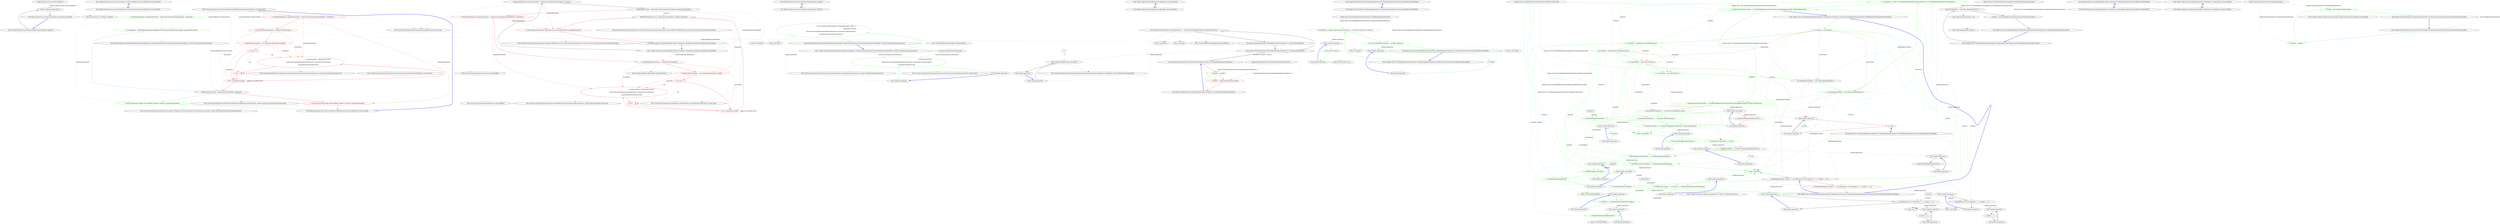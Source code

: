 digraph  {
n24 [label="Ninject.Injection.Linq.ConstructorInjector", span=""];
n0 [cluster="Ninject.Injection.Linq.ConstructorInjector.ConstructorInjector(System.Reflection.ConstructorInfo)", label="Entry Ninject.Injection.Linq.ConstructorInjector.ConstructorInjector(System.Reflection.ConstructorInfo)", span="33-33"];
n1 [cluster="Ninject.Injection.Linq.ConstructorInjector.ConstructorInjector(System.Reflection.ConstructorInfo)", label="Exit Ninject.Injection.Linq.ConstructorInjector.ConstructorInjector(System.Reflection.ConstructorInfo)", span="33-33"];
n2 [cluster="Ninject.Injection.Linq.ConstructorInjector.Invoke(params object[])", label="Entry Ninject.Injection.Linq.ConstructorInjector.Invoke(params object[])", span="40-40"];
n3 [cluster="Ninject.Injection.Linq.ConstructorInjector.Invoke(params object[])", label="return Callback.Invoke(values);", span="42-42"];
n4 [cluster="Ninject.Injection.Linq.ConstructorInjector.Invoke(params object[])", label="Exit Ninject.Injection.Linq.ConstructorInjector.Invoke(params object[])", span="40-40"];
n5 [cluster="System.Func<T, TResult>.Invoke(T)", label="Entry System.Func<T, TResult>.Invoke(T)", span="0-0"];
n6 [cluster="Ninject.Injection.Linq.ConstructorInjector.BuildExpression(System.Reflection.ConstructorInfo)", label="Entry Ninject.Injection.Linq.ConstructorInjector.BuildExpression(System.Reflection.ConstructorInfo)", span="51-51"];
n7 [cluster="Ninject.Injection.Linq.ConstructorInjector.BuildExpression(System.Reflection.ConstructorInfo)", color=red, community=0, label="1: ParameterExpression argumentParameter = Expression.Parameter(typeof(object[]), ''arguments'')", span="53-53"];
n8 [cluster="Ninject.Injection.Linq.ConstructorInjector.BuildExpression(System.Reflection.ConstructorInfo)", color=red, community=0, label="0: ParameterInfo[] parameters = member.GetParameters()", span="55-55"];
n14 [cluster="Ninject.Injection.Linq.ConstructorInjector.BuildExpression(System.Reflection.ConstructorInfo)", label="NewExpression newCall = Expression.New(member, arguments)", span="65-65"];
n17 [cluster="System.Linq.Expressions.Expression.Parameter(System.Type, string)", label="Entry System.Linq.Expressions.Expression.Parameter(System.Type, string)", span="0-0"];
n12 [cluster="Ninject.Injection.Linq.ConstructorInjector.BuildExpression(System.Reflection.ConstructorInfo)", color=red, community=1, label="0: arguments[idx] = Expression.Convert(\r\n					Expression.ArrayIndex(argumentParameter, Expression.Constant(idx)),\r\n					parameters[idx].ParameterType)", span="60-62"];
n15 [cluster="Ninject.Injection.Linq.ConstructorInjector.BuildExpression(System.Reflection.ConstructorInfo)", color=red, community=0, label="0: return Expression.Lambda<Func<object[], object>>(newCall, argumentParameter);", span="67-67"];
n9 [cluster="Ninject.Injection.Linq.ConstructorInjector.BuildExpression(System.Reflection.ConstructorInfo)", color=red, community=0, label="1: Expression[] arguments = new Expression[parameters.Length]", span="56-56"];
n18 [cluster="System.Reflection.MethodBase.GetParameters()", label="Entry System.Reflection.MethodBase.GetParameters()", span="0-0"];
n11 [cluster="Ninject.Injection.Linq.ConstructorInjector.BuildExpression(System.Reflection.ConstructorInfo)", color=red, community=0, label="0: idx < parameters.Length", span="58-58"];
n10 [cluster="Ninject.Injection.Linq.ConstructorInjector.BuildExpression(System.Reflection.ConstructorInfo)", color=red, community=0, label="1: int idx = 0", span="58-58"];
n13 [cluster="Ninject.Injection.Linq.ConstructorInjector.BuildExpression(System.Reflection.ConstructorInfo)", color=red, community=0, label="1: idx++", span="58-58"];
n19 [cluster="System.Linq.Expressions.Expression.Constant(object)", label="Entry System.Linq.Expressions.Expression.Constant(object)", span="0-0"];
n20 [cluster="System.Linq.Expressions.Expression.ArrayIndex(System.Linq.Expressions.Expression, System.Linq.Expressions.Expression)", label="Entry System.Linq.Expressions.Expression.ArrayIndex(System.Linq.Expressions.Expression, System.Linq.Expressions.Expression)", span="0-0"];
n21 [cluster="System.Linq.Expressions.Expression.Convert(System.Linq.Expressions.Expression, System.Type)", label="Entry System.Linq.Expressions.Expression.Convert(System.Linq.Expressions.Expression, System.Type)", span="0-0"];
n22 [cluster="System.Linq.Expressions.Expression.New(System.Reflection.ConstructorInfo, params System.Linq.Expressions.Expression[])", label="Entry System.Linq.Expressions.Expression.New(System.Reflection.ConstructorInfo, params System.Linq.Expressions.Expression[])", span="0-0"];
n16 [cluster="Ninject.Injection.Linq.ConstructorInjector.BuildExpression(System.Reflection.ConstructorInfo)", label="Exit Ninject.Injection.Linq.ConstructorInjector.BuildExpression(System.Reflection.ConstructorInfo)", span="51-51"];
n23 [cluster="System.Linq.Expressions.Expression.Lambda<TDelegate>(System.Linq.Expressions.Expression, params System.Linq.Expressions.ParameterExpression[])", label="Entry System.Linq.Expressions.Expression.Lambda<TDelegate>(System.Linq.Expressions.Expression, params System.Linq.Expressions.ParameterExpression[])", span="0-0"];
d7 [cluster="Ninject.Injection.Linq.ConstructorInjector.BuildExpression(System.Reflection.ConstructorInfo)", color=green, community=0, label="1: ParameterExpression argumentsParameter = Expression.Parameter(typeof(object[]), ''arguments'')", span="54-54"];
d8 [cluster="Ninject.Injection.Linq.ConstructorInjector.BuildExpression(System.Reflection.ConstructorInfo)", color=green, community=0, label="1: var arguments = MethodInjectionExpressionHelper.CreateParameterExpressions(member, argumentsParameter)", span="55-55"];
d10 [cluster="Ninject.Injection.Linq.ConstructorInjector.BuildExpression(System.Reflection.ConstructorInfo)", color=green, community=0, label="0: return Expression.Lambda<Func<object[], object>>(newCall, argumentsParameter);", span="59-59"];
d13 [cluster="Ninject.Injection.Linq.MethodInjectionExpressionHelper.CreateParameterExpressions(System.Reflection.MethodBase, System.Linq.Expressions.Expression)", label="Entry Ninject.Injection.Linq.MethodInjectionExpressionHelper.CreateParameterExpressions(System.Reflection.MethodBase, System.Linq.Expressions.Expression)", span="27-27"];
m0_0 [cluster="Ninject.Injection.IConstructorInjector.Invoke(params object[])", file="IConstructorInjector.cs", label="Entry Ninject.Injection.IConstructorInjector.Invoke(params object[])", span="32-32"];
m0_1 [cluster="Ninject.Injection.IConstructorInjector.Invoke(params object[])", file="IConstructorInjector.cs", label="Exit Ninject.Injection.IConstructorInjector.Invoke(params object[])", span="32-32"];
m1_0 [cluster="Ninject.Injection.IMethodInjector.Invoke(object, params object[])", file="IMethodInjector.cs", label="Entry Ninject.Injection.IMethodInjector.Invoke(object, params object[])", span="33-33"];
m1_1 [cluster="Ninject.Injection.IMethodInjector.Invoke(object, params object[])", file="IMethodInjector.cs", label="Exit Ninject.Injection.IMethodInjector.Invoke(object, params object[])", span="33-33"];
m2_0 [cluster="Ninject.Planning.Directives.MethodInjectionDirective.MethodInjectionDirective(System.Reflection.MethodInfo)", file="MethodInjectionDirective.cs", label="Entry Ninject.Planning.Directives.MethodInjectionDirective.MethodInjectionDirective(System.Reflection.MethodInfo)", span="32-32"];
m2_1 [cluster="Ninject.Planning.Directives.MethodInjectionDirective.MethodInjectionDirective(System.Reflection.MethodInfo)", file="MethodInjectionDirective.cs", label="Exit Ninject.Planning.Directives.MethodInjectionDirective.MethodInjectionDirective(System.Reflection.MethodInfo)", span="32-32"];
m3_13 [cluster="Ninject.Planning.Targets.ParameterTarget.ParameterTarget(System.Reflection.MethodBase, System.Reflection.ParameterInfo)", file="MethodInjectionDirectiveBase.cs", label="Entry Ninject.Planning.Targets.ParameterTarget.ParameterTarget(System.Reflection.MethodBase, System.Reflection.ParameterInfo)", span="49-49"];
m3_4 [cluster="Ninject.Planning.Directives.MethodInjectionDirectiveBase<T>.GetParameterTargets(T)", file="MethodInjectionDirectiveBase.cs", label="Entry Ninject.Planning.Directives.MethodInjectionDirectiveBase<T>.GetParameterTargets(T)", span="57-57"];
m3_5 [cluster="Ninject.Planning.Directives.MethodInjectionDirectiveBase<T>.GetParameterTargets(T)", file="MethodInjectionDirectiveBase.cs", label="return method.GetParameters().Select(parameter => new ParameterTarget(method, parameter)).ToArray();", span="59-59"];
m3_6 [cluster="Ninject.Planning.Directives.MethodInjectionDirectiveBase<T>.GetParameterTargets(T)", file="MethodInjectionDirectiveBase.cs", label="Exit Ninject.Planning.Directives.MethodInjectionDirectiveBase<T>.GetParameterTargets(T)", span="57-57"];
m3_0 [cluster="Ninject.Planning.Directives.MethodInjectionDirectiveBase<T>.MethodInjectionDirectiveBase(T)", file="MethodInjectionDirectiveBase.cs", label="Entry Ninject.Planning.Directives.MethodInjectionDirectiveBase<T>.MethodInjectionDirectiveBase(T)", span="46-46"];
m3_1 [cluster="Ninject.Planning.Directives.MethodInjectionDirectiveBase<T>.MethodInjectionDirectiveBase(T)", color=green, community=0, file="MethodInjectionDirectiveBase.cs", label="1: Member = method", span="57-57"];
m3_2 [cluster="Ninject.Planning.Directives.MethodInjectionDirectiveBase<T>.MethodInjectionDirectiveBase(T)", color=red, community=0, file="MethodInjectionDirectiveBase.cs", label="1: Targets = GetParameterTargets(member)", span="49-49"];
m3_3 [cluster="Ninject.Planning.Directives.MethodInjectionDirectiveBase<T>.MethodInjectionDirectiveBase(T)", file="MethodInjectionDirectiveBase.cs", label="Exit Ninject.Planning.Directives.MethodInjectionDirectiveBase<T>.MethodInjectionDirectiveBase(T)", span="46-46"];
m3_10 [cluster="lambda expression", file="MethodInjectionDirectiveBase.cs", label="Entry lambda expression", span="59-59"];
m3_11 [cluster="lambda expression", file="MethodInjectionDirectiveBase.cs", label="new ParameterTarget(method, parameter)", span="59-59"];
m3_12 [cluster="lambda expression", file="MethodInjectionDirectiveBase.cs", label="Exit lambda expression", span="59-59"];
m3_9 [cluster="Unk.ToArray", file="MethodInjectionDirectiveBase.cs", label="Entry Unk.ToArray", span=""];
m3_8 [cluster="Unk.Select", file="MethodInjectionDirectiveBase.cs", label="Entry Unk.Select", span=""];
m3_14 [file="MethodInjectionDirectiveBase.cs", label="Ninject.Planning.Directives.MethodInjectionDirectiveBase<T>", span=""];
m3_15 [file="MethodInjectionDirectiveBase.cs", label=T, span=""];
m4_0 [cluster="Ninject.Injection.Linq.MethodInjectionExpressionHelper.CreateParameterExpressions(System.Reflection.MethodBase, System.Linq.Expressions.Expression)", file="MethodInjectionExpressionHelper.cs", label="Entry Ninject.Injection.Linq.MethodInjectionExpressionHelper.CreateParameterExpressions(System.Reflection.MethodBase, System.Linq.Expressions.Expression)", span="27-27"];
m4_1 [cluster="Ninject.Injection.Linq.MethodInjectionExpressionHelper.CreateParameterExpressions(System.Reflection.MethodBase, System.Linq.Expressions.Expression)", color=green, community=1, file="MethodInjectionExpressionHelper.cs", label="0: return method.GetParameters().Select((parameter, index) =>\r\n				Expression.Convert(\r\n					Expression.ArrayIndex(argumentArrayExpression, Expression.Constant(index)),\r\n					parameter.ParameterType)).ToArray();", span="29-32"];
m4_2 [cluster="Ninject.Injection.Linq.MethodInjectionExpressionHelper.CreateParameterExpressions(System.Reflection.MethodBase, System.Linq.Expressions.Expression)", file="MethodInjectionExpressionHelper.cs", label="Exit Ninject.Injection.Linq.MethodInjectionExpressionHelper.CreateParameterExpressions(System.Reflection.MethodBase, System.Linq.Expressions.Expression)", span="27-27"];
m4_3 [cluster="System.Reflection.MethodBase.GetParameters()", file="MethodInjectionExpressionHelper.cs", label="Entry System.Reflection.MethodBase.GetParameters()", span="0-0"];
m4_11 [cluster="System.Linq.Expressions.Expression.Convert(System.Linq.Expressions.Expression, System.Type)", file="MethodInjectionExpressionHelper.cs", label="Entry System.Linq.Expressions.Expression.Convert(System.Linq.Expressions.Expression, System.Type)", span="0-0"];
m4_6 [cluster="lambda expression", file="MethodInjectionExpressionHelper.cs", label="Entry lambda expression", span="29-32"];
m4_7 [cluster="lambda expression", color=green, community=1, file="MethodInjectionExpressionHelper.cs", label="1: Expression.Convert(\r\n					Expression.ArrayIndex(argumentArrayExpression, Expression.Constant(index)),\r\n					parameter.ParameterType)", span="30-32"];
m4_8 [cluster="lambda expression", file="MethodInjectionExpressionHelper.cs", label="Exit lambda expression", span="29-32"];
m4_5 [cluster="Unk.ToArray", file="MethodInjectionExpressionHelper.cs", label="Entry Unk.ToArray", span=""];
m4_10 [cluster="System.Linq.Expressions.Expression.ArrayIndex(System.Linq.Expressions.Expression, System.Linq.Expressions.Expression)", file="MethodInjectionExpressionHelper.cs", label="Entry System.Linq.Expressions.Expression.ArrayIndex(System.Linq.Expressions.Expression, System.Linq.Expressions.Expression)", span="0-0"];
m4_4 [cluster="Unk.Select", file="MethodInjectionExpressionHelper.cs", label="Entry Unk.Select", span=""];
m4_12 [file="MethodInjectionExpressionHelper.cs", label="System.Linq.Expressions.Expression", span=""];
m5_33 [cluster="lambda expression", file="MethodInjectionStrategyTests.cs", label="Entry lambda expression", span="39-39"];
m5_18 [cluster="Ninject.Tests.Unit.MethodInjectionStrategyTests.WhenActivateIsCalled.CreatesAndInvokesMethodInjectorsAsDescribedByMethodInjectionDirectivesInPlan()", color=green, community=0, file="MethodInjectionStrategyTests.cs", label="1: contextMock.SetupGet(x => x.Instance).Returns(instance)", span="48-48"];
m5_17 [cluster="Ninject.Tests.Unit.MethodInjectionStrategyTests.WhenActivateIsCalled.CreatesAndInvokesMethodInjectorsAsDescribedByMethodInjectionDirectivesInPlan()", color=green, community=0, file="MethodInjectionStrategyTests.cs", label="1: contextMock.SetupGet(x => x.Plan).Returns(planMock.Object)", span="47-47"];
m5_6 [cluster="Ninject.Tests.Unit.MethodInjectionStrategyTests.WhenActivateIsCalled.CreatesAndInvokesMethodInjectorsAsDescribedByMethodInjectionDirectivesInPlan()", file="MethodInjectionStrategyTests.cs", label="Entry Ninject.Tests.Unit.MethodInjectionStrategyTests.WhenActivateIsCalled.CreatesAndInvokesMethodInjectorsAsDescribedByMethodInjectionDirectivesInPlan()", span="30-30"];
m5_7 [cluster="Ninject.Tests.Unit.MethodInjectionStrategyTests.WhenActivateIsCalled.CreatesAndInvokesMethodInjectorsAsDescribedByMethodInjectionDirectivesInPlan()", color=green, community=0, file="MethodInjectionStrategyTests.cs", label="1: var instance = new Dummy()", span="32-32"];
m5_8 [cluster="Ninject.Tests.Unit.MethodInjectionStrategyTests.WhenActivateIsCalled.CreatesAndInvokesMethodInjectorsAsDescribedByMethodInjectionDirectivesInPlan()", color=green, community=0, file="MethodInjectionStrategyTests.cs", label="1: var method1 = typeof(Dummy).GetMethod(''Foo'')", span="34-34"];
m5_10 [cluster="Ninject.Tests.Unit.MethodInjectionStrategyTests.WhenActivateIsCalled.CreatesAndInvokesMethodInjectorsAsDescribedByMethodInjectionDirectivesInPlan()", color=green, community=0, file="MethodInjectionStrategyTests.cs", label="1: var contextMock = new Mock<IContext>()", span="37-37"];
m5_12 [cluster="Ninject.Tests.Unit.MethodInjectionStrategyTests.WhenActivateIsCalled.CreatesAndInvokesMethodInjectorsAsDescribedByMethodInjectionDirectivesInPlan()", file="MethodInjectionStrategyTests.cs", label="var methodInjectorMock1 = new Mock<IMethodInjector>()", span="39-39"];
m5_13 [cluster="Ninject.Tests.Unit.MethodInjectionStrategyTests.WhenActivateIsCalled.CreatesAndInvokesMethodInjectorsAsDescribedByMethodInjectionDirectivesInPlan()", color=green, community=0, file="MethodInjectionStrategyTests.cs", label="1: var methodInjectorMock2 = new Mock<IMethodInjector>()", span="40-40"];
m5_9 [cluster="Ninject.Tests.Unit.MethodInjectionStrategyTests.WhenActivateIsCalled.CreatesAndInvokesMethodInjectorsAsDescribedByMethodInjectionDirectivesInPlan()", color=green, community=0, file="MethodInjectionStrategyTests.cs", label="1: var method2 = typeof(Dummy).GetMethod(''Bar'')", span="35-35"];
m5_11 [cluster="Ninject.Tests.Unit.MethodInjectionStrategyTests.WhenActivateIsCalled.CreatesAndInvokesMethodInjectorsAsDescribedByMethodInjectionDirectivesInPlan()", color=green, community=0, file="MethodInjectionStrategyTests.cs", label="1: var planMock = new Mock<IPlan>()", span="38-38"];
m5_14 [cluster="Ninject.Tests.Unit.MethodInjectionStrategyTests.WhenActivateIsCalled.CreatesAndInvokesMethodInjectorsAsDescribedByMethodInjectionDirectivesInPlan()", color=green, community=0, file="MethodInjectionStrategyTests.cs", label="1: var directives = new[] { new FakeMethodInjectionDirective(method1), new FakeMethodInjectionDirective(method2) }", span="42-42"];
m5_15 [cluster="Ninject.Tests.Unit.MethodInjectionStrategyTests.WhenActivateIsCalled.CreatesAndInvokesMethodInjectorsAsDescribedByMethodInjectionDirectivesInPlan()", color=green, community=0, file="MethodInjectionStrategyTests.cs", label="1: injectorFactoryMock.Setup(x => x.GetMethodInjector(method1)).Returns(methodInjectorMock1.Object).AtMostOnce()", span="44-44"];
m5_29 [cluster="lambda expression", file="MethodInjectionStrategyTests.cs", label="Entry lambda expression", span="35-35"];
m5_16 [cluster="Ninject.Tests.Unit.MethodInjectionStrategyTests.WhenActivateIsCalled.CreatesAndInvokesMethodInjectorsAsDescribedByMethodInjectionDirectivesInPlan()", color=green, community=0, file="MethodInjectionStrategyTests.cs", label="1: injectorFactoryMock.Setup(x => x.GetMethodInjector(method2)).Returns(methodInjectorMock2.Object).AtMostOnce()", span="45-45"];
m5_4 [cluster="Mock<IInjectorFactory>.cstr", file="MethodInjectionStrategyTests.cs", label="Entry Mock<IInjectorFactory>.cstr", span=""];
m5_30 [cluster="lambda expression", color=red, community=0, file="MethodInjectionStrategyTests.cs", label="1: x.GetAll<MethodInjectionDirective>()", span="35-35"];
m5_24 [cluster="Ninject.Tests.Unit.MethodInjectionStrategyTests.WhenActivateIsCalled.CreatesAndInvokesMethodInjectorsAsDescribedByMethodInjectionDirectivesInPlan()", color=green, community=0, file="MethodInjectionStrategyTests.cs", label="1: injectorFactoryMock.Verify(x => x.GetMethodInjector(method2))", span="57-57"];
m5_34 [cluster="lambda expression", color=red, community=0, file="MethodInjectionStrategyTests.cs", label="0: x.Plan", span="39-39"];
m5_95 [cluster="Ninject.Tests.Unit.MethodInjectionStrategyTests.FakeMethodInjectionDirective.FakeMethodInjectionDirective(System.Reflection.MethodInfo)", file="MethodInjectionStrategyTests.cs", label="Exit Ninject.Tests.Unit.MethodInjectionStrategyTests.FakeMethodInjectionDirective.FakeMethodInjectionDirective(System.Reflection.MethodInfo)", span="68-68"];
m5_32 [cluster="Unk.>", file="MethodInjectionStrategyTests.cs", label="Entry Unk.>", span=""];
m5_42 [cluster="System.Collections.Generic.IEnumerable<T>.Map<T>(System.Action<T>)", file="MethodInjectionStrategyTests.cs", label="Entry System.Collections.Generic.IEnumerable<T>.Map<T>(System.Action<T>)", span="7-7"];
m5_102 [cluster="Unk.ToArray", file="MethodInjectionStrategyTests.cs", label="Entry Unk.ToArray", span=""];
m5_21 [cluster="Ninject.Tests.Unit.MethodInjectionStrategyTests.WhenActivateIsCalled.CreatesAndInvokesMethodInjectorsAsDescribedByMethodInjectionDirectivesInPlan()", color=green, community=0, file="MethodInjectionStrategyTests.cs", label="1: contextMock.VerifyGet(x => x.Plan)", span="54-54"];
m5_23 [cluster="Ninject.Tests.Unit.MethodInjectionStrategyTests.WhenActivateIsCalled.CreatesAndInvokesMethodInjectorsAsDescribedByMethodInjectionDirectivesInPlan()", color=green, community=0, file="MethodInjectionStrategyTests.cs", label="1: injectorFactoryMock.Verify(x => x.GetMethodInjector(method1))", span="56-56"];
m5_5 [cluster="MethodInjectionStrategy.cstr", file="MethodInjectionStrategyTests.cs", label="Entry MethodInjectionStrategy.cstr", span=""];
m5_22 [cluster="Ninject.Tests.Unit.MethodInjectionStrategyTests.WhenActivateIsCalled.CreatesAndInvokesMethodInjectorsAsDescribedByMethodInjectionDirectivesInPlan()", file="MethodInjectionStrategyTests.cs", label="planMock.Verify(x => x.GetAll<MethodInjectionDirective>())", span="55-55"];
m5_19 [cluster="Ninject.Tests.Unit.MethodInjectionStrategyTests.WhenActivateIsCalled.CreatesAndInvokesMethodInjectorsAsDescribedByMethodInjectionDirectivesInPlan()", color=green, community=0, file="MethodInjectionStrategyTests.cs", label="1: planMock.Setup(x => x.GetAll<MethodInjectionDirective>()).Returns(directives)", span="50-50"];
m5_85 [cluster="Unk.Invoke", file="MethodInjectionStrategyTests.cs", label="Entry Unk.Invoke", span=""];
m5_92 [cluster="lambda expression", file="MethodInjectionStrategyTests.cs", label="Entry lambda expression", span="60-60"];
m5_26 [cluster="Ninject.Tests.Unit.MethodInjectionStrategyTests.WhenActivateIsCalled.CreatesAndInvokesMethodInjectorsAsDescribedByMethodInjectionDirectivesInPlan()", file="MethodInjectionStrategyTests.cs", label="methodInjectorMock1.Verify(x => x.Invoke(instance, It.Is<object[]>(a => a.Length == 2)))", span="59-59"];
m5_36 [cluster="lambda expression", file="MethodInjectionStrategyTests.cs", label="Entry lambda expression", span="40-40"];
m5_27 [cluster="Ninject.Tests.Unit.MethodInjectionStrategyTests.WhenActivateIsCalled.CreatesAndInvokesMethodInjectorsAsDescribedByMethodInjectionDirectivesInPlan()", color=red, community=0, file="MethodInjectionStrategyTests.cs", label="1: methodInjectorMock2.Verify(x => x.Invoke(instance, It.Is<object[]>(a => a.Length == 1)))", span="60-60"];
m5_28 [cluster="Ninject.Tests.Unit.MethodInjectionStrategyTests.WhenActivateIsCalled.CreatesAndInvokesMethodInjectorsAsDescribedByMethodInjectionDirectivesInPlan()", file="MethodInjectionStrategyTests.cs", label="Exit Ninject.Tests.Unit.MethodInjectionStrategyTests.WhenActivateIsCalled.CreatesAndInvokesMethodInjectorsAsDescribedByMethodInjectionDirectivesInPlan()", span="30-30"];
m5_31 [cluster="lambda expression", file="MethodInjectionStrategyTests.cs", label="Exit lambda expression", span="35-35"];
m5_35 [cluster="lambda expression", file="MethodInjectionStrategyTests.cs", label="Exit lambda expression", span="39-39"];
m5_37 [cluster="lambda expression", file="MethodInjectionStrategyTests.cs", label="x.GetAll<MethodInjectionDirective>()", span="40-40"];
m5_38 [cluster="lambda expression", file="MethodInjectionStrategyTests.cs", label="Exit lambda expression", span="40-40"];
m5_83 [cluster="lambda expression", file="MethodInjectionStrategyTests.cs", label="x.Invoke(instance, It.Is<object[]>(a => a.Length == 2))", span="59-59"];
m5_90 [cluster="lambda expression", file="MethodInjectionStrategyTests.cs", label="x.Invoke(instance, It.Is<object[]>(a => a.Length == 1))", span="60-60"];
m5_44 [cluster="lambda expression", color=green, community=0, file="MethodInjectionStrategyTests.cs", label="1: x.GetMethodInjector(method1)", span="44-44"];
m5_67 [cluster="lambda expression", color=green, community=0, file="MethodInjectionStrategyTests.cs", label="1: x.GetMethodInjector(method1)", span="56-56"];
m5_53 [cluster="lambda expression", file="MethodInjectionStrategyTests.cs", label="Entry lambda expression", span="48-48"];
m5_48 [cluster="lambda expression", color=green, community=0, file="MethodInjectionStrategyTests.cs", label="1: x.GetMethodInjector(method2)", span="45-45"];
m5_70 [cluster="lambda expression", color=green, community=0, file="MethodInjectionStrategyTests.cs", label="1: x.GetMethodInjector(method2)", span="57-57"];
m5_66 [cluster="lambda expression", file="MethodInjectionStrategyTests.cs", label="Entry lambda expression", span="56-56"];
m5_68 [cluster="lambda expression", file="MethodInjectionStrategyTests.cs", label="Exit lambda expression", span="56-56"];
m5_73 [cluster="lambda expression", color=green, community=0, file="MethodInjectionStrategyTests.cs", label="1: d.TargetMocks.Map(m => m.Verify(x => x.ResolveWithin(contextMock.Object)))", span="58-58"];
m5_76 [cluster="lambda expression", color=green, community=0, file="MethodInjectionStrategyTests.cs", label="1: m.Verify(x => x.ResolveWithin(contextMock.Object))", span="58-58"];
m5_79 [cluster="lambda expression", color=green, community=0, file="MethodInjectionStrategyTests.cs", label="1: x.ResolveWithin(contextMock.Object)", span="58-58"];
m5_69 [cluster="lambda expression", file="MethodInjectionStrategyTests.cs", label="Entry lambda expression", span="57-57"];
m5_71 [cluster="lambda expression", file="MethodInjectionStrategyTests.cs", label="Exit lambda expression", span="57-57"];
m5_60 [cluster="lambda expression", file="MethodInjectionStrategyTests.cs", label="Entry lambda expression", span="54-54"];
m5_72 [cluster="lambda expression", file="MethodInjectionStrategyTests.cs", label="Entry lambda expression", span="58-58"];
m5_74 [cluster="lambda expression", file="MethodInjectionStrategyTests.cs", label="Exit lambda expression", span="58-58"];
m5_75 [cluster="lambda expression", file="MethodInjectionStrategyTests.cs", label="Entry lambda expression", span="58-58"];
m5_77 [cluster="lambda expression", file="MethodInjectionStrategyTests.cs", label="Exit lambda expression", span="58-58"];
m5_78 [cluster="lambda expression", file="MethodInjectionStrategyTests.cs", label="Entry lambda expression", span="58-58"];
m5_80 [cluster="lambda expression", file="MethodInjectionStrategyTests.cs", label="Exit lambda expression", span="58-58"];
m5_56 [cluster="lambda expression", file="MethodInjectionStrategyTests.cs", label="Entry lambda expression", span="50-50"];
m5_51 [cluster="lambda expression", color=green, community=0, file="MethodInjectionStrategyTests.cs", label="0: x.Plan", span="47-47"];
m5_54 [cluster="lambda expression", color=green, community=0, file="MethodInjectionStrategyTests.cs", label="1: x.Instance", span="48-48"];
m5_55 [cluster="lambda expression", file="MethodInjectionStrategyTests.cs", label="Exit lambda expression", span="48-48"];
m5_57 [cluster="lambda expression", color=green, community=0, file="MethodInjectionStrategyTests.cs", label="1: x.GetAll<MethodInjectionDirective>()", span="50-50"];
m5_58 [cluster="lambda expression", file="MethodInjectionStrategyTests.cs", label="Exit lambda expression", span="50-50"];
m5_61 [cluster="lambda expression", color=green, community=0, file="MethodInjectionStrategyTests.cs", label="0: x.Plan", span="54-54"];
m5_62 [cluster="lambda expression", file="MethodInjectionStrategyTests.cs", label="Exit lambda expression", span="54-54"];
m5_103 [cluster="lambda expression", file="MethodInjectionStrategyTests.cs", label="Entry lambda expression", span="72-72"];
m5_107 [cluster="lambda expression", file="MethodInjectionStrategyTests.cs", label="Entry lambda expression", span="73-73"];
m5_104 [cluster="lambda expression", color=green, community=0, file="MethodInjectionStrategyTests.cs", label="1: new Mock<ITarget>()", span="72-72"];
m5_105 [cluster="lambda expression", file="MethodInjectionStrategyTests.cs", label="Exit lambda expression", span="72-72"];
m5_108 [cluster="lambda expression", color=green, community=0, file="MethodInjectionStrategyTests.cs", label="0: m.Object", span="73-73"];
m5_109 [cluster="lambda expression", file="MethodInjectionStrategyTests.cs", label="Exit lambda expression", span="73-73"];
m5_82 [cluster="lambda expression", file="MethodInjectionStrategyTests.cs", label="Entry lambda expression", span="59-59"];
m5_84 [cluster="lambda expression", file="MethodInjectionStrategyTests.cs", label="Exit lambda expression", span="59-59"];
m5_86 [cluster="lambda expression", file="MethodInjectionStrategyTests.cs", label="Entry lambda expression", span="59-59"];
m5_89 [cluster="lambda expression", file="MethodInjectionStrategyTests.cs", label="Entry lambda expression", span="60-60"];
m5_91 [cluster="lambda expression", file="MethodInjectionStrategyTests.cs", label="Exit lambda expression", span="60-60"];
m5_88 [cluster="lambda expression", file="MethodInjectionStrategyTests.cs", label="Exit lambda expression", span="59-59"];
m5_87 [cluster="lambda expression", file="MethodInjectionStrategyTests.cs", label="a.Length == 2", span="59-59"];
m5_93 [cluster="lambda expression", file="MethodInjectionStrategyTests.cs", label="a.Length == 1", span="60-60"];
m5_94 [cluster="lambda expression", file="MethodInjectionStrategyTests.cs", label="Exit lambda expression", span="60-60"];
m5_101 [cluster="Unk.Select", file="MethodInjectionStrategyTests.cs", label="Entry Unk.Select", span=""];
m5_25 [cluster="Unk.Verify", color=green, community=0, file="MethodInjectionStrategyTests.cs", label="1: Entry Unk.Verify", span=""];
m5_20 [cluster="Unk.Returns", color=green, community=0, file="MethodInjectionStrategyTests.cs", label="1: Entry Unk.Returns", span=""];
m5_106 [cluster="Mock<ITarget>.cstr", file="MethodInjectionStrategyTests.cs", label="Entry Mock<ITarget>.cstr", span=""];
m5_96 [cluster="Ninject.Tests.Unit.MethodInjectionStrategyTests.FakeMethodInjectionDirective.GetParameterTargets(System.Reflection.MethodInfo)", file="MethodInjectionStrategyTests.cs", label="Entry Ninject.Tests.Unit.MethodInjectionStrategyTests.FakeMethodInjectionDirective.GetParameterTargets(System.Reflection.MethodInfo)", span="70-70"];
m5_97 [cluster="Ninject.Tests.Unit.MethodInjectionStrategyTests.FakeMethodInjectionDirective.GetParameterTargets(System.Reflection.MethodInfo)", color=green, community=0, file="MethodInjectionStrategyTests.cs", label="0: TargetMocks = method.GetParameters().Select(p => new Mock<ITarget>()).ToArray()", span="72-72"];
m5_98 [cluster="Ninject.Tests.Unit.MethodInjectionStrategyTests.FakeMethodInjectionDirective.GetParameterTargets(System.Reflection.MethodInfo)", color=green, community=0, file="MethodInjectionStrategyTests.cs", label="0: return TargetMocks.Select(m => m.Object).ToArray();", span="73-73"];
m5_99 [cluster="Ninject.Tests.Unit.MethodInjectionStrategyTests.FakeMethodInjectionDirective.GetParameterTargets(System.Reflection.MethodInfo)", file="MethodInjectionStrategyTests.cs", label="Exit Ninject.Tests.Unit.MethodInjectionStrategyTests.FakeMethodInjectionDirective.GetParameterTargets(System.Reflection.MethodInfo)", span="70-70"];
m5_81 [cluster="Unk.ResolveWithin", file="MethodInjectionStrategyTests.cs", label="Entry Unk.ResolveWithin", span=""];
m5_0 [cluster="Ninject.Tests.Unit.MethodInjectionStrategyTests.MethodInjectionStrategyContext.MethodInjectionStrategyContext()", file="MethodInjectionStrategyTests.cs", label="Entry Ninject.Tests.Unit.MethodInjectionStrategyTests.MethodInjectionStrategyContext.MethodInjectionStrategyContext()", span="17-17"];
m5_1 [cluster="Ninject.Tests.Unit.MethodInjectionStrategyTests.MethodInjectionStrategyContext.MethodInjectionStrategyContext()", file="MethodInjectionStrategyTests.cs", label="injectorFactoryMock = new Mock<IInjectorFactory>()", span="19-19"];
m5_2 [cluster="Ninject.Tests.Unit.MethodInjectionStrategyTests.MethodInjectionStrategyContext.MethodInjectionStrategyContext()", file="MethodInjectionStrategyTests.cs", label="strategy = new MethodInjectionStrategy(injectorFactoryMock.Object)", span="20-20"];
m5_3 [cluster="Ninject.Tests.Unit.MethodInjectionStrategyTests.MethodInjectionStrategyContext.MethodInjectionStrategyContext()", file="MethodInjectionStrategyTests.cs", label="Exit Ninject.Tests.Unit.MethodInjectionStrategyTests.MethodInjectionStrategyContext.MethodInjectionStrategyContext()", span="17-17"];
m5_46 [cluster="Unk.GetMethodInjector", file="MethodInjectionStrategyTests.cs", label="Entry Unk.GetMethodInjector", span=""];
m5_39 [file="MethodInjectionStrategyTests.cs", label="Ninject.Tests.Unit.MethodInjectionStrategyTests.MethodInjectionStrategyContext", span=""];
m5_40 [file="MethodInjectionStrategyTests.cs", label="Ninject.Tests.Unit.MethodInjectionStrategyTests.WhenActivateIsCalled", span=""];
m5_116 [file="MethodInjectionStrategyTests.cs", label=method1, span=""];
m5_117 [file="MethodInjectionStrategyTests.cs", label=method2, span=""];
m5_118 [file="MethodInjectionStrategyTests.cs", label=contextMock, span=""];
m5_120 [file="MethodInjectionStrategyTests.cs", label="Ninject.Tests.Unit.MethodInjectionStrategyTests.FakeMethodInjectionDirective", span=""];
m5_119 [file="MethodInjectionStrategyTests.cs", label=instance, span=""];
m6_4 [cluster="Ninject.Injection.Linq.MethodInjectorBase<TDelegate>.BuildExpression(System.Reflection.MethodInfo)", file="MethodInjectorBase.cs", label="Entry Ninject.Injection.Linq.MethodInjectorBase<TDelegate>.BuildExpression(System.Reflection.MethodInfo)", span="50-50"];
m6_5 [cluster="Ninject.Injection.Linq.MethodInjectorBase<TDelegate>.BuildExpression(System.Reflection.MethodInfo)", file="MethodInjectorBase.cs", label="ParameterExpression instanceParameter = Expression.Parameter(typeof(object), ''instance'')", span="52-52"];
m6_6 [cluster="Ninject.Injection.Linq.MethodInjectorBase<TDelegate>.BuildExpression(System.Reflection.MethodInfo)", file="MethodInjectorBase.cs", label="Expression instance = Expression.Convert(instanceParameter, member.DeclaringType)", span="53-53"];
m6_8 [cluster="Ninject.Injection.Linq.MethodInjectorBase<TDelegate>.BuildExpression(System.Reflection.MethodInfo)", color=red, community=0, file="MethodInjectorBase.cs", label="0: ParameterInfo[] parameters = member.GetParameters()", span="57-57"];
m6_14 [cluster="Ninject.Injection.Linq.MethodInjectorBase<TDelegate>.BuildExpression(System.Reflection.MethodInfo)", file="MethodInjectorBase.cs", label="MethodCallExpression call = Expression.Call(instance, member, arguments)", span="67-67"];
m6_15 [cluster="Ninject.Injection.Linq.MethodInjectorBase<TDelegate>.BuildExpression(System.Reflection.MethodInfo)", color=red, community=0, file="MethodInjectorBase.cs", label="0: return Expression.Lambda<TDelegate>(call, instanceParameter, argumentParameter);", span="69-69"];
m6_7 [cluster="Ninject.Injection.Linq.MethodInjectorBase<TDelegate>.BuildExpression(System.Reflection.MethodInfo)", color=red, community=0, file="MethodInjectorBase.cs", label="0: ParameterExpression argumentParameter = Expression.Parameter(typeof(object[]), ''arguments'')", span="55-55"];
m6_12 [cluster="Ninject.Injection.Linq.MethodInjectorBase<TDelegate>.BuildExpression(System.Reflection.MethodInfo)", color=red, community=1, file="MethodInjectorBase.cs", label="0: arguments[idx] = Expression.Convert(\r\n					Expression.ArrayIndex(argumentParameter, Expression.Constant(idx)),\r\n					parameters[idx].ParameterType)", span="62-64"];
m6_9 [cluster="Ninject.Injection.Linq.MethodInjectorBase<TDelegate>.BuildExpression(System.Reflection.MethodInfo)", color=red, community=0, file="MethodInjectorBase.cs", label="0: Expression[] arguments = new Expression[parameters.Length]", span="58-58"];
m6_11 [cluster="Ninject.Injection.Linq.MethodInjectorBase<TDelegate>.BuildExpression(System.Reflection.MethodInfo)", color=red, community=0, file="MethodInjectorBase.cs", label="0: idx < parameters.Length", span="60-60"];
m6_10 [cluster="Ninject.Injection.Linq.MethodInjectorBase<TDelegate>.BuildExpression(System.Reflection.MethodInfo)", color=red, community=0, file="MethodInjectorBase.cs", label="0: int idx = 0", span="60-60"];
m6_13 [cluster="Ninject.Injection.Linq.MethodInjectorBase<TDelegate>.BuildExpression(System.Reflection.MethodInfo)", color=red, community=0, file="MethodInjectorBase.cs", label="0: idx++", span="60-60"];
m6_16 [cluster="Ninject.Injection.Linq.MethodInjectorBase<TDelegate>.BuildExpression(System.Reflection.MethodInfo)", file="MethodInjectorBase.cs", label="Exit Ninject.Injection.Linq.MethodInjectorBase<TDelegate>.BuildExpression(System.Reflection.MethodInfo)", span="50-50"];
m6_0 [cluster="Ninject.Injection.Linq.MethodInjectorBase<TDelegate>.MethodInjectorBase(System.Reflection.MethodInfo)", file="MethodInjectorBase.cs", label="Entry Ninject.Injection.Linq.MethodInjectorBase<TDelegate>.MethodInjectorBase(System.Reflection.MethodInfo)", span="34-34"];
m6_1 [cluster="Ninject.Injection.Linq.MethodInjectorBase<TDelegate>.MethodInjectorBase(System.Reflection.MethodInfo)", file="MethodInjectorBase.cs", label="Exit Ninject.Injection.Linq.MethodInjectorBase<TDelegate>.MethodInjectorBase(System.Reflection.MethodInfo)", span="34-34"];
m6_23 [cluster="System.Linq.Expressions.Expression.Lambda<TDelegate>(System.Linq.Expressions.Expression, params System.Linq.Expressions.ParameterExpression[])", file="MethodInjectorBase.cs", label="Entry System.Linq.Expressions.Expression.Lambda<TDelegate>(System.Linq.Expressions.Expression, params System.Linq.Expressions.ParameterExpression[])", span="0-0"];
m6_20 [cluster="System.Linq.Expressions.Expression.Constant(object)", file="MethodInjectorBase.cs", label="Entry System.Linq.Expressions.Expression.Constant(object)", span="0-0"];
m6_22 [cluster="System.Linq.Expressions.Expression.Call(System.Linq.Expressions.Expression, System.Reflection.MethodInfo, params System.Linq.Expressions.Expression[])", file="MethodInjectorBase.cs", label="Entry System.Linq.Expressions.Expression.Call(System.Linq.Expressions.Expression, System.Reflection.MethodInfo, params System.Linq.Expressions.Expression[])", span="0-0"];
m6_19 [cluster="System.Reflection.MethodBase.GetParameters()", file="MethodInjectorBase.cs", label="Entry System.Reflection.MethodBase.GetParameters()", span="0-0"];
m6_18 [cluster="System.Linq.Expressions.Expression.Convert(System.Linq.Expressions.Expression, System.Type)", file="MethodInjectorBase.cs", label="Entry System.Linq.Expressions.Expression.Convert(System.Linq.Expressions.Expression, System.Type)", span="0-0"];
m6_21 [cluster="System.Linq.Expressions.Expression.ArrayIndex(System.Linq.Expressions.Expression, System.Linq.Expressions.Expression)", file="MethodInjectorBase.cs", label="Entry System.Linq.Expressions.Expression.ArrayIndex(System.Linq.Expressions.Expression, System.Linq.Expressions.Expression)", span="0-0"];
m6_2 [cluster="Ninject.Injection.Linq.MethodInjectorBase<TDelegate>.Invoke(object, params object[])", file="MethodInjectorBase.cs", label="Entry Ninject.Injection.Linq.MethodInjectorBase<TDelegate>.Invoke(object, params object[])", span="42-42"];
m6_3 [cluster="Ninject.Injection.Linq.MethodInjectorBase<TDelegate>.Invoke(object, params object[])", file="MethodInjectorBase.cs", label="Exit Ninject.Injection.Linq.MethodInjectorBase<TDelegate>.Invoke(object, params object[])", span="42-42"];
m8_4 [cluster="Ninject.Planning.Targets.PropertyTarget.PropertyTarget(System.Reflection.PropertyInfo)", file="PropertyInjectionDirective.cs", label="Entry Ninject.Planning.Targets.PropertyTarget.PropertyTarget(System.Reflection.PropertyInfo)", span="48-48"];
m8_0 [cluster="Ninject.Planning.Directives.PropertyInjectionDirective.PropertyInjectionDirective(System.Reflection.PropertyInfo)", file="PropertyInjectionDirective.cs", label="Entry Ninject.Planning.Directives.PropertyInjectionDirective.PropertyInjectionDirective(System.Reflection.PropertyInfo)", span="43-43"];
m8_1 [cluster="Ninject.Planning.Directives.PropertyInjectionDirective.PropertyInjectionDirective(System.Reflection.PropertyInfo)", color=green, community=0, file="PropertyInjectionDirective.cs", label="0: Member = member", span="45-45"];
m8_2 [cluster="Ninject.Planning.Directives.PropertyInjectionDirective.PropertyInjectionDirective(System.Reflection.PropertyInfo)", color=green, community=0, file="PropertyInjectionDirective.cs", label="0: Target = new PropertyTarget(member)", span="46-46"];
m8_3 [cluster="Ninject.Planning.Directives.PropertyInjectionDirective.PropertyInjectionDirective(System.Reflection.PropertyInfo)", file="PropertyInjectionDirective.cs", label="Exit Ninject.Planning.Directives.PropertyInjectionDirective.PropertyInjectionDirective(System.Reflection.PropertyInfo)", span="43-43"];
m8_5 [file="PropertyInjectionDirective.cs", label="Ninject.Planning.Directives.PropertyInjectionDirective", span=""];
n24 -> n3  [color=darkseagreen4, key=1, label="Ninject.Injection.Linq.ConstructorInjector", style=dashed];
n0 -> n1  [key=0, style=solid];
n1 -> n0  [color=blue, key=0, style=bold];
n2 -> n3  [key=0, style=solid];
n3 -> n4  [key=0, style=solid];
n3 -> n5  [key=2, style=dotted];
n4 -> n2  [color=blue, key=0, style=bold];
n6 -> n7  [color=red, key=0, style=solid];
n6 -> n8  [color=red, key=1, label="System.Reflection.ConstructorInfo", style=dashed];
n6 -> n14  [color=darkseagreen4, key=1, label="System.Reflection.ConstructorInfo", style=dashed];
n6 -> d7  [color=green, key=0, style=solid];
n6 -> d8  [color=green, key=1, label="System.Reflection.ConstructorInfo", style=dashed];
n7 -> n8  [color=red, key=0, style=solid];
n7 -> n17  [color=red, key=2, style=dotted];
n7 -> n12  [color=red, key=1, label=argumentParameter, style=dashed];
n7 -> n15  [color=red, key=1, label=argumentParameter, style=dashed];
n8 -> n9  [color=red, key=0, style=solid];
n8 -> n18  [color=red, key=2, style=dotted];
n8 -> n11  [color=red, key=1, label=parameters, style=dashed];
n8 -> n12  [color=red, key=1, label=parameters, style=dashed];
n14 -> n15  [color=red, key=0, style=solid];
n14 -> n22  [key=2, style=dotted];
n14 -> d10  [color=green, key=0, style=solid];
n12 -> n13  [color=red, key=0, style=solid];
n12 -> n19  [color=red, key=2, style=dotted];
n12 -> n20  [color=red, key=2, style=dotted];
n12 -> n21  [color=red, key=2, style=dotted];
n15 -> n16  [color=red, key=0, style=solid];
n15 -> n23  [color=red, key=2, style=dotted];
n9 -> n10  [color=red, key=0, style=solid];
n9 -> n12  [color=red, key=1, label=arguments, style=dashed];
n9 -> n14  [color=red, key=1, label=arguments, style=dashed];
n11 -> n12  [color=red, key=0, style=solid];
n11 -> n14  [color=red, key=0, style=solid];
n11 -> n11  [color=red, key=3, label="Local variable int idx", style=bold];
n10 -> n11  [color=red, key=0, style=solid];
n10 -> n12  [color=red, key=1, label=idx, style=dashed];
n10 -> n13  [color=red, key=1, label=idx, style=dashed];
n13 -> n11  [color=red, key=0, style=solid];
n13 -> n13  [color=red, key=1, label=idx, style=dashed];
n16 -> n6  [color=blue, key=0, style=bold];
d7 -> d8  [color=green, key=0, style=solid];
d7 -> n17  [color=green, key=2, style=dotted];
d7 -> d10  [color=green, key=1, label=argumentsParameter, style=dashed];
d8 -> n14  [color=green, key=0, style=solid];
d8 -> d13  [color=green, key=2, style=dotted];
d10 -> n16  [color=green, key=0, style=solid];
d10 -> n23  [color=green, key=2, style=dotted];
m0_0 -> m0_1  [key=0, style=solid];
m0_1 -> m0_0  [color=blue, key=0, style=bold];
m1_0 -> m1_1  [key=0, style=solid];
m1_1 -> m1_0  [color=blue, key=0, style=bold];
m2_0 -> m2_1  [key=0, style=solid];
m2_1 -> m2_0  [color=blue, key=0, style=bold];
m3_4 -> m3_5  [key=0, style=solid];
m3_4 -> m3_11  [color=darkseagreen4, key=1, label=T, style=dashed];
m3_4 -> m3_0  [color=darkorchid, key=3, label="Parameter variable T method", style=bold];
m3_5 -> m3_6  [key=0, style=solid];
m3_5 -> n18  [key=2, style=dotted];
m3_5 -> m3_8  [key=2, style=dotted];
m3_5 -> m3_9  [key=2, style=dotted];
m3_5 -> m3_10  [color=darkseagreen4, key=1, label="lambda expression", style=dashed];
m3_6 -> m3_4  [color=blue, key=0, style=bold];
m3_0 -> m3_1  [color=red, key=0, style=solid];
m3_0 -> m3_2  [color=red, key=1, label=T, style=dashed];
m3_1 -> m3_2  [color=red, key=0, style=solid];
m3_1 -> m3_3  [color=green, key=0, style=solid];
m3_2 -> m3_3  [color=red, key=0, style=solid];
m3_2 -> m3_4  [color=red, key=2, style=dotted];
m3_3 -> m3_0  [color=blue, key=0, style=bold];
m3_10 -> m3_11  [key=0, style=solid];
m3_11 -> m3_12  [key=0, style=solid];
m3_11 -> m3_13  [key=2, style=dotted];
m3_12 -> m3_10  [color=blue, key=0, style=bold];
m3_14 -> m3_1  [color=green, key=1, label="Ninject.Planning.Directives.MethodInjectionDirectiveBase<T>", style=dashed];
m3_14 -> m3_2  [color=red, key=1, label="Ninject.Planning.Directives.MethodInjectionDirectiveBase<T>", style=dashed];
m3_15 -> m3_11  [color=darkseagreen4, key=1, label=T, style=dashed];
m4_0 -> m4_1  [color=green, key=0, style=solid];
m4_0 -> m4_7  [color=green, key=1, label="System.Linq.Expressions.Expression", style=dashed];
m4_1 -> m4_2  [color=green, key=0, style=solid];
m4_1 -> m4_3  [color=green, key=2, style=dotted];
m4_1 -> m4_4  [color=green, key=2, style=dotted];
m4_1 -> m4_5  [color=green, key=2, style=dotted];
m4_1 -> m4_6  [color=green, key=1, label="lambda expression", style=dashed];
m4_2 -> m4_0  [color=blue, key=0, style=bold];
m4_6 -> m4_7  [color=green, key=0, style=solid];
m4_7 -> m4_8  [color=green, key=0, style=solid];
m4_7 -> n19  [color=green, key=2, style=dotted];
m4_7 -> m4_10  [color=green, key=2, style=dotted];
m4_7 -> m4_11  [color=green, key=2, style=dotted];
m4_8 -> m4_6  [color=blue, key=0, style=bold];
m4_12 -> m4_7  [color=green, key=1, label="System.Linq.Expressions.Expression", style=dashed];
m5_33 -> m5_34  [color=red, key=0, style=solid];
m5_33 -> m5_51  [color=green, key=0, style=solid];
m5_18 -> m5_19  [color=green, key=0, style=solid];
m5_18 -> m5_20  [color=green, key=2, style=dotted];
m5_18 -> m5_53  [color=green, key=1, label="lambda expression", style=dashed];
m5_17 -> m5_18  [color=green, key=0, style=solid];
m5_17 -> m5_19  [color=green, key=2, style=dotted];
m5_17 -> m5_20  [color=green, key=2, style=dotted];
m5_17 -> m5_33  [color=green, key=1, label="lambda expression", style=dashed];
m5_6 -> m5_7  [color=green, key=0, style=solid];
m5_7 -> m5_8  [color=green, key=0, style=solid];
m5_7 -> m5_16  [color=red, key=2, style=dotted];
m5_7 -> m5_10  [color=red, key=1, label=contextMock, style=dashed];
m5_7 -> m5_12  [color=red, key=1, label=contextMock, style=dashed];
m5_7 -> m5_13  [color=red, key=1, label=contextMock, style=dashed];
m5_7 -> m5_29  [color=green, key=2, style=dotted];
m5_7 -> m5_18  [color=green, key=1, label=instance, style=dashed];
m5_7 -> m5_26  [color=green, key=1, label=instance, style=dashed];
m5_7 -> m5_83  [color=green, key=1, label=instance, style=dashed];
m5_7 -> m5_27  [color=green, key=1, label=instance, style=dashed];
m5_7 -> m5_90  [color=green, key=1, label=instance, style=dashed];
m5_8 -> m5_9  [color=green, key=0, style=solid];
m5_8 -> m5_17  [color=red, key=2, style=dotted];
m5_8 -> m5_10  [color=red, key=1, label=planMock, style=dashed];
m5_8 -> m5_11  [color=red, key=1, label=planMock, style=dashed];
m5_8 -> m5_14  [color=green, key=1, label=method1, style=dashed];
m5_8 -> m5_30  [color=green, key=2, style=dotted];
m5_8 -> m5_15  [color=green, key=1, label=method1, style=dashed];
m5_8 -> m5_44  [color=green, key=1, label=method1, style=dashed];
m5_8 -> m5_23  [color=green, key=1, label=method1, style=dashed];
m5_8 -> m5_67  [color=green, key=1, label=method1, style=dashed];
m5_10 -> m5_11  [color=green, key=0, style=solid];
m5_10 -> m5_19  [color=red, key=2, style=dotted];
m5_10 -> m5_20  [color=red, key=2, style=dotted];
m5_10 -> m5_21  [color=red, key=2, style=dotted];
m5_10 -> m5_26  [color=red, key=1, label="lambda expression", style=dashed];
m5_10 -> m5_18  [color=green, key=1, label=contextMock, style=dashed];
m5_10 -> m5_16  [color=green, key=2, style=dotted];
m5_10 -> m5_17  [color=green, key=1, label=contextMock, style=dashed];
m5_10 -> m5_25  [color=green, key=1, label=contextMock, style=dashed];
m5_10 -> m5_73  [color=green, key=1, label=contextMock, style=dashed];
m5_10 -> m5_76  [color=green, key=1, label=contextMock, style=dashed];
m5_10 -> m5_79  [color=green, key=1, label=contextMock, style=dashed];
m5_12 -> m5_13  [color=green, key=0, style=solid];
m5_12 -> m5_23  [key=2, style=dotted];
m5_12 -> m5_15  [color=green, key=1, label=methodInjectorMock1, style=dashed];
m5_12 -> m5_26  [color=darkseagreen4, key=1, label=methodInjectorMock1, style=dashed];
m5_12 -> m5_33  [key=2, style=dotted];
m5_13 -> m5_14  [color=green, key=0, style=solid];
m5_13 -> m5_24  [color=red, key=2, style=dotted];
m5_13 -> m5_33  [color=red, key=1, label="lambda expression", style=dashed];
m5_13 -> m5_16  [color=green, key=1, label=methodInjectorMock2, style=dashed];
m5_13 -> m5_27  [color=green, key=1, label=methodInjectorMock2, style=dashed];
m5_9 -> m5_10  [color=green, key=0, style=solid];
m5_9 -> m5_18  [color=red, key=2, style=dotted];
m5_9 -> m5_11  [color=red, key=1, label=directives, style=dashed];
m5_9 -> m5_30  [color=green, key=2, style=dotted];
m5_9 -> m5_14  [color=green, key=1, label=method2, style=dashed];
m5_9 -> m5_16  [color=green, key=1, label=method2, style=dashed];
m5_9 -> m5_48  [color=green, key=1, label=method2, style=dashed];
m5_9 -> m5_24  [color=green, key=1, label=method2, style=dashed];
m5_9 -> m5_70  [color=green, key=1, label=method2, style=dashed];
m5_11 -> m5_12  [color=green, key=0, style=solid];
m5_11 -> m5_22  [color=red, key=2, style=dotted];
m5_11 -> m5_20  [color=red, key=2, style=dotted];
m5_11 -> m5_21  [color=red, key=2, style=dotted];
m5_11 -> m5_29  [color=red, key=1, label="lambda expression", style=dashed];
m5_11 -> m5_17  [color=green, key=2, style=dotted];
m5_11 -> m5_19  [color=green, key=1, label=planMock, style=dashed];
m5_14 -> m5_15  [color=green, key=0, style=solid];
m5_14 -> m5_25  [key=2, style=dotted];
m5_14 -> m5_36  [color=darkseagreen4, key=1, label="lambda expression", style=dashed];
m5_14 -> m5_34  [color=green, key=2, style=dotted];
m5_14 -> m5_19  [color=green, key=1, label=directives, style=dashed];
m5_15 -> m5_6  [color=blue, key=0, style=bold];
m5_15 -> m5_16  [color=green, key=0, style=solid];
m5_15 -> m5_22  [color=green, key=2, style=dotted];
m5_15 -> m5_20  [color=green, key=2, style=dotted];
m5_15 -> m5_21  [color=green, key=2, style=dotted];
m5_15 -> m5_26  [color=green, key=1, label="lambda expression", style=dashed];
m5_29 -> m5_30  [color=red, key=0, style=solid];
m5_29 -> m5_48  [color=green, key=0, style=solid];
m5_16 -> m5_17  [color=green, key=0, style=solid];
m5_16 -> m5_22  [color=green, key=2, style=dotted];
m5_16 -> m5_20  [color=green, key=2, style=dotted];
m5_16 -> m5_21  [color=green, key=2, style=dotted];
m5_16 -> m5_29  [color=green, key=1, label="lambda expression", style=dashed];
m5_30 -> m5_31  [color=red, key=0, style=solid];
m5_30 -> m5_32  [color=red, key=2, style=dotted];
m5_24 -> m5_25  [color=green, key=0, style=solid];
m5_24 -> m5_69  [color=green, key=1, label="lambda expression", style=dashed];
m5_34 -> m5_95  [key=0, style=solid];
m5_34 -> m5_35  [color=red, key=0, style=solid];
m5_95 -> m5_34  [color=blue, key=0, style=bold];
m5_21 -> m5_22  [color=green, key=0, style=solid];
m5_21 -> m5_24  [color=green, key=2, style=dotted];
m5_21 -> m5_60  [color=green, key=1, label="lambda expression", style=dashed];
m5_23 -> m5_24  [color=green, key=0, style=solid];
m5_23 -> m5_25  [color=green, key=2, style=dotted];
m5_23 -> m5_66  [color=green, key=1, label="lambda expression", style=dashed];
m5_22 -> m5_23  [color=green, key=0, style=solid];
m5_22 -> m5_25  [key=2, style=dotted];
m5_22 -> m5_36  [color=darkseagreen4, key=1, label="lambda expression", style=dashed];
m5_19 -> m5_20  [color=green, key=0, style=solid];
m5_19 -> m5_22  [color=green, key=2, style=dotted];
m5_19 -> m5_56  [color=green, key=1, label="lambda expression", style=dashed];
m5_92 -> m5_93  [key=0, style=solid];
m5_26 -> m5_27  [color=red, key=0, style=solid];
m5_26 -> m5_44  [color=green, key=0, style=solid];
m5_26 -> m5_25  [key=2, style=dotted];
m5_26 -> m5_82  [color=darkseagreen4, key=1, label="lambda expression", style=dashed];
m5_36 -> m5_37  [key=0, style=solid];
m5_27 -> m5_28  [color=red, key=0, style=solid];
m5_27 -> m5_25  [key=2, style=dotted];
m5_27 -> m5_89  [color=darkseagreen4, key=1, label="lambda expression", style=dashed];
m5_28 -> m5_26  [color=blue, key=0, style=bold];
m5_28 -> m5_6  [color=blue, key=0, style=bold];
m5_31 -> m5_29  [color=blue, key=0, style=bold];
m5_35 -> m5_33  [color=blue, key=0, style=bold];
m5_37 -> m5_38  [key=0, style=solid];
m5_37 -> m5_32  [key=2, style=dotted];
m5_38 -> m5_36  [color=blue, key=0, style=bold];
m5_83 -> m5_84  [key=0, style=solid];
m5_83 -> m5_32  [key=2, style=dotted];
m5_83 -> m5_85  [key=2, style=dotted];
m5_83 -> m5_86  [color=darkseagreen4, key=1, label="lambda expression", style=dashed];
m5_90 -> m5_91  [key=0, style=solid];
m5_90 -> m5_32  [key=2, style=dotted];
m5_90 -> m5_85  [key=2, style=dotted];
m5_90 -> m5_92  [color=darkseagreen4, key=1, label="lambda expression", style=dashed];
m5_44 -> m5_28  [color=green, key=0, style=solid];
m5_44 -> m5_46  [color=green, key=2, style=dotted];
m5_67 -> m5_68  [color=green, key=0, style=solid];
m5_67 -> m5_46  [color=green, key=2, style=dotted];
m5_53 -> m5_54  [color=green, key=0, style=solid];
m5_48 -> m5_31  [color=green, key=0, style=solid];
m5_48 -> m5_46  [color=green, key=2, style=dotted];
m5_70 -> m5_71  [color=green, key=0, style=solid];
m5_70 -> m5_46  [color=green, key=2, style=dotted];
m5_66 -> m5_67  [color=green, key=0, style=solid];
m5_68 -> m5_66  [color=blue, key=0, style=bold];
m5_73 -> m5_74  [color=green, key=0, style=solid];
m5_73 -> m5_42  [color=green, key=2, style=dotted];
m5_73 -> m5_75  [color=green, key=1, label="lambda expression", style=dashed];
m5_76 -> m5_77  [color=green, key=0, style=solid];
m5_76 -> m5_25  [color=green, key=2, style=dotted];
m5_76 -> m5_78  [color=green, key=1, label="lambda expression", style=dashed];
m5_79 -> m5_80  [color=green, key=0, style=solid];
m5_79 -> m5_81  [color=green, key=2, style=dotted];
m5_69 -> m5_70  [color=green, key=0, style=solid];
m5_71 -> m5_69  [color=blue, key=0, style=bold];
m5_60 -> m5_61  [color=green, key=0, style=solid];
m5_72 -> m5_73  [color=green, key=0, style=solid];
m5_74 -> m5_72  [color=blue, key=0, style=bold];
m5_75 -> m5_76  [color=green, key=0, style=solid];
m5_77 -> m5_75  [color=blue, key=0, style=bold];
m5_78 -> m5_79  [color=green, key=0, style=solid];
m5_80 -> m5_78  [color=blue, key=0, style=bold];
m5_56 -> m5_57  [color=green, key=0, style=solid];
m5_51 -> m5_35  [color=green, key=0, style=solid];
m5_54 -> m5_55  [color=green, key=0, style=solid];
m5_55 -> m5_53  [color=blue, key=0, style=bold];
m5_57 -> m5_58  [color=green, key=0, style=solid];
m5_57 -> m5_32  [color=green, key=2, style=dotted];
m5_58 -> m5_56  [color=blue, key=0, style=bold];
m5_61 -> m5_62  [color=green, key=0, style=solid];
m5_62 -> m5_60  [color=blue, key=0, style=bold];
m5_103 -> m5_104  [color=green, key=0, style=solid];
m5_107 -> m5_108  [color=green, key=0, style=solid];
m5_104 -> m5_105  [color=green, key=0, style=solid];
m5_104 -> m5_106  [color=green, key=2, style=dotted];
m5_105 -> m5_103  [color=blue, key=0, style=bold];
m5_108 -> m5_109  [color=green, key=0, style=solid];
m5_109 -> m5_107  [color=blue, key=0, style=bold];
m5_82 -> m5_83  [key=0, style=solid];
m5_84 -> m5_82  [color=blue, key=0, style=bold];
m5_86 -> m5_87  [key=0, style=solid];
m5_89 -> m5_90  [key=0, style=solid];
m5_91 -> m5_89  [color=blue, key=0, style=bold];
m5_88 -> m5_86  [color=blue, key=0, style=bold];
m5_87 -> m5_88  [key=0, style=solid];
m5_93 -> m5_94  [key=0, style=solid];
m5_94 -> m5_92  [color=blue, key=0, style=bold];
m5_25 -> m5_26  [color=green, key=0, style=solid];
m5_25 -> m5_42  [color=green, key=2, style=dotted];
m5_25 -> m5_72  [color=green, key=1, label="lambda expression", style=dashed];
m5_20 -> m5_21  [color=green, key=0, style=solid];
m5_20 -> m5_23  [color=green, key=2, style=dotted];
m5_96 -> m5_97  [color=green, key=0, style=solid];
m5_97 -> m5_98  [color=green, key=0, style=solid];
m5_97 -> n18  [color=green, key=2, style=dotted];
m5_97 -> m5_101  [color=green, key=2, style=dotted];
m5_97 -> m5_102  [color=green, key=2, style=dotted];
m5_97 -> m5_103  [color=green, key=1, label="lambda expression", style=dashed];
m5_98 -> m5_99  [color=green, key=0, style=solid];
m5_98 -> m5_101  [color=green, key=2, style=dotted];
m5_98 -> m5_102  [color=green, key=2, style=dotted];
m5_98 -> m5_107  [color=green, key=1, label="lambda expression", style=dashed];
m5_99 -> m5_96  [color=blue, key=0, style=bold];
m5_0 -> m5_1  [key=0, style=solid];
m5_1 -> m5_2  [key=0, style=solid];
m5_1 -> m5_4  [key=2, style=dotted];
m5_2 -> m5_3  [key=0, style=solid];
m5_2 -> m5_5  [key=2, style=dotted];
m5_3 -> m5_0  [color=blue, key=0, style=bold];
m5_39 -> m5_1  [color=darkseagreen4, key=1, label="Ninject.Tests.Unit.MethodInjectionStrategyTests.MethodInjectionStrategyContext", style=dashed];
m5_39 -> m5_2  [color=darkseagreen4, key=1, label="Ninject.Tests.Unit.MethodInjectionStrategyTests.MethodInjectionStrategyContext", style=dashed];
m5_40 -> m5_12  [color=darkseagreen4, key=1, label="Ninject.Tests.Unit.MethodInjectionStrategyTests.WhenActivateIsCalled", style=dashed];
m5_40 -> m5_15  [color=green, key=1, label="Ninject.Tests.Unit.MethodInjectionStrategyTests.WhenActivateIsCalled", style=dashed];
m5_40 -> m5_23  [color=green, key=1, label="Ninject.Tests.Unit.MethodInjectionStrategyTests.WhenActivateIsCalled", style=dashed];
m5_40 -> m5_16  [color=green, key=1, label="Ninject.Tests.Unit.MethodInjectionStrategyTests.WhenActivateIsCalled", style=dashed];
m5_40 -> m5_24  [color=green, key=1, label="Ninject.Tests.Unit.MethodInjectionStrategyTests.WhenActivateIsCalled", style=dashed];
m5_40 -> m5_20  [color=green, key=1, label="Ninject.Tests.Unit.MethodInjectionStrategyTests.WhenActivateIsCalled", style=dashed];
m5_116 -> m5_44  [color=green, key=1, label=method1, style=dashed];
m5_116 -> m5_67  [color=green, key=1, label=method1, style=dashed];
m5_117 -> m5_48  [color=green, key=1, label=method2, style=dashed];
m5_117 -> m5_70  [color=green, key=1, label=method2, style=dashed];
m5_118 -> m5_73  [color=green, key=1, label=contextMock, style=dashed];
m5_118 -> m5_76  [color=green, key=1, label=contextMock, style=dashed];
m5_118 -> m5_79  [color=green, key=1, label=contextMock, style=dashed];
m5_120 -> m5_97  [color=green, key=1, label="Ninject.Tests.Unit.MethodInjectionStrategyTests.FakeMethodInjectionDirective", style=dashed];
m5_120 -> m5_98  [color=green, key=1, label="Ninject.Tests.Unit.MethodInjectionStrategyTests.FakeMethodInjectionDirective", style=dashed];
m5_119 -> m5_83  [color=darkseagreen4, key=1, label=instance, style=dashed];
m5_119 -> m5_90  [color=darkseagreen4, key=1, label=instance, style=dashed];
m6_4 -> m6_5  [key=0, style=solid];
m6_4 -> m6_6  [color=darkseagreen4, key=1, label="System.Reflection.MethodInfo", style=dashed];
m6_4 -> m6_8  [color=red, key=1, label="System.Reflection.MethodInfo", style=dashed];
m6_4 -> m6_14  [color=darkseagreen4, key=1, label="System.Reflection.MethodInfo", style=dashed];
m6_5 -> m6_6  [key=0, style=solid];
m6_5 -> n17  [key=2, style=dotted];
m6_5 -> m6_15  [color=red, key=1, label=instanceParameter, style=dashed];
m6_6 -> m6_7  [color=red, key=0, style=solid];
m6_6 -> m6_18  [key=2, style=dotted];
m6_6 -> m6_14  [color=darkseagreen4, key=1, label=instance, style=dashed];
m6_8 -> m6_9  [color=red, key=0, style=solid];
m6_8 -> m6_19  [color=red, key=2, style=dotted];
m6_8 -> m6_11  [color=red, key=1, label=parameters, style=dashed];
m6_8 -> m6_12  [color=red, key=1, label=parameters, style=dashed];
m6_14 -> m6_15  [color=red, key=0, style=solid];
m6_14 -> m6_22  [key=2, style=dotted];
m6_15 -> m6_16  [color=red, key=0, style=solid];
m6_15 -> m6_23  [color=red, key=2, style=dotted];
m6_7 -> m6_8  [color=red, key=0, style=solid];
m6_7 -> n17  [color=red, key=2, style=dotted];
m6_7 -> m6_12  [color=red, key=1, label=argumentParameter, style=dashed];
m6_7 -> m6_15  [color=red, key=1, label=argumentParameter, style=dashed];
m6_12 -> m6_13  [color=red, key=0, style=solid];
m6_12 -> m6_20  [color=red, key=2, style=dotted];
m6_12 -> m6_21  [color=red, key=2, style=dotted];
m6_12 -> m6_18  [color=red, key=2, style=dotted];
m6_9 -> m6_10  [color=red, key=0, style=solid];
m6_9 -> m6_12  [color=red, key=1, label=arguments, style=dashed];
m6_9 -> m6_14  [color=red, key=1, label=arguments, style=dashed];
m6_11 -> m6_12  [color=red, key=0, style=solid];
m6_11 -> m6_14  [color=red, key=0, style=solid];
m6_11 -> m6_11  [color=red, key=3, label="Local variable int idx", style=bold];
m6_10 -> m6_11  [color=red, key=0, style=solid];
m6_10 -> m6_12  [color=red, key=1, label=idx, style=dashed];
m6_10 -> m6_13  [color=red, key=1, label=idx, style=dashed];
m6_13 -> m6_11  [color=red, key=0, style=solid];
m6_13 -> m6_13  [color=red, key=1, label=idx, style=dashed];
m6_16 -> m6_4  [color=blue, key=0, style=bold];
m6_0 -> m6_1  [key=0, style=solid];
m6_1 -> m6_0  [color=blue, key=0, style=bold];
m6_2 -> m6_3  [key=0, style=solid];
m6_3 -> m6_2  [color=blue, key=0, style=bold];
m8_0 -> m8_1  [color=green, key=0, style=solid];
m8_0 -> m8_2  [color=green, key=1, label="System.Reflection.PropertyInfo", style=dashed];
m8_1 -> m8_2  [color=green, key=0, style=solid];
m8_2 -> m8_3  [color=green, key=0, style=solid];
m8_2 -> m8_4  [color=green, key=2, style=dotted];
m8_3 -> m8_0  [color=blue, key=0, style=bold];
m8_5 -> m8_1  [color=green, key=1, label="Ninject.Planning.Directives.PropertyInjectionDirective", style=dashed];
m8_5 -> m8_2  [color=green, key=1, label="Ninject.Planning.Directives.PropertyInjectionDirective", style=dashed];
}
